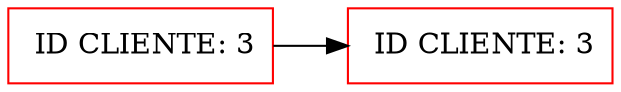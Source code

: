 digraph G { 
node[shape=box, color=red];
nodo1304836502[label=" ID CLIENTE: 3"]
nodo225534817[label=" ID CLIENTE: 3"]
nodo1304836502 -> nodo225534817;
rankdir=LR;
} 
